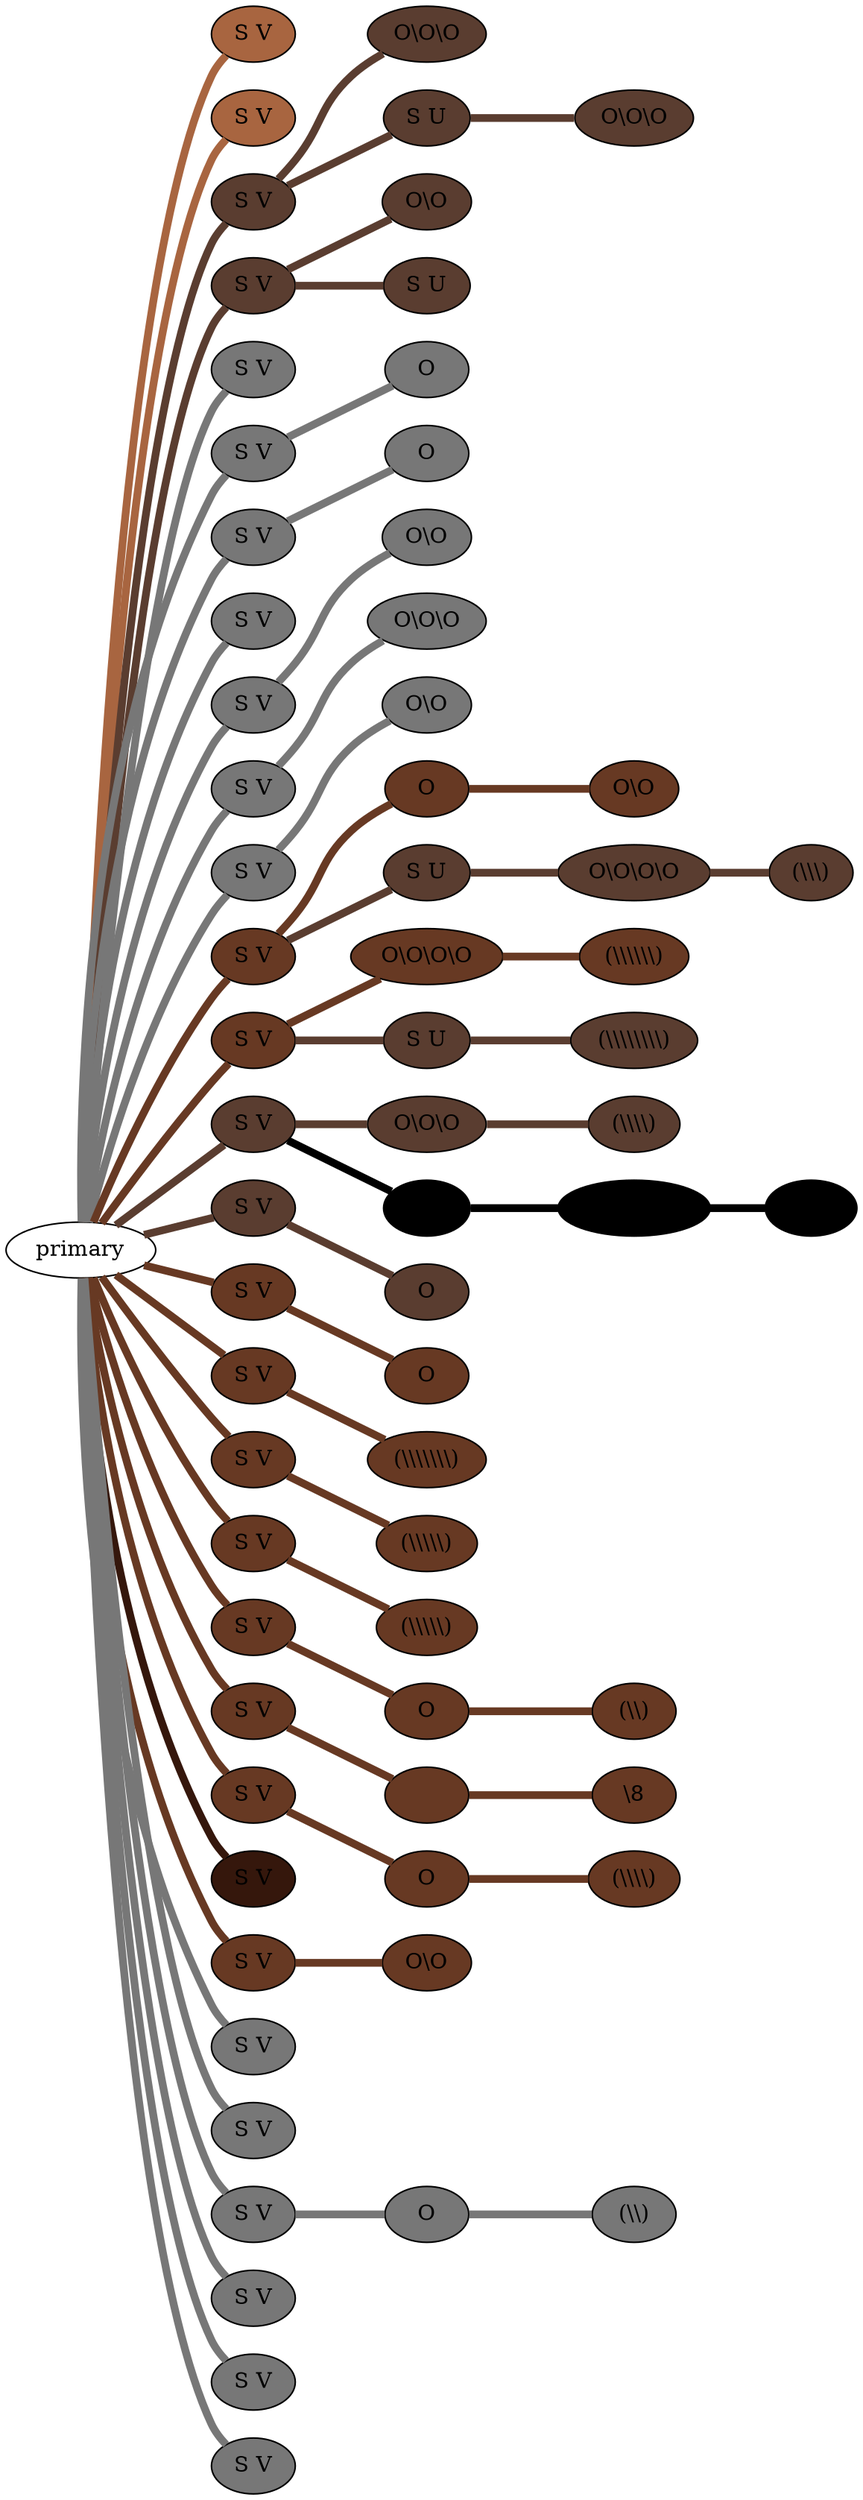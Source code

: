 graph {
 graph [rankdir=LR]
"1" [qtype="pendant_node", pendant_colors="#A86540", pendant_ply="S", pendant_attach="V", pendant_length="0", label="S V", style=filled, fillcolor="#A86540"]
"primary" -- "1" [qtype="pendant_link",penwidth=5,color="#A86540"]
"2" [qtype="pendant_node", pendant_colors="#A86540", pendant_ply="S", pendant_attach="V", pendant_length="0", label="S V", style=filled, fillcolor="#A86540"]
"primary" -- "2" [qtype="pendant_link",penwidth=5,color="#A86540"]
"3" [qtype="pendant_node", pendant_colors="#5A3D30,#673923", pendant_ply="S", pendant_attach="V", pendant_length="14", label="S V", style=filled, fillcolor="#5A3D30"]
"primary" -- "3" [qtype="pendant_link",penwidth=5,color="#5A3D30"]
"3:0" [qtype="knot_node", knot_value="3", knot_type="S", knot_position="9.0", knot_spin="Z", label="O\\O\\O", style=filled, fillcolor="#5A3D30"]
"3" -- "3:0" [qtype="knot_link",penwidth=5,color="#5A3D30"]
"3s1" [qtype="pendant_node", pendant_colors="#5A3D30", pendant_ply="S", pendant_attach="U", pendant_length="7", label="S U", style=filled, fillcolor="#5A3D30"]
"3" -- "3s1" [qtype="pendant_link",penwidth=5,color="#5A3D30"]
"3s1:0" [qtype="knot_node", knot_value="3", knot_type="S", knot_position="3.0", knot_spin="Z", label="O\\O\\O", style=filled, fillcolor="#5A3D30"]
"3s1" -- "3s1:0" [qtype="knot_link",penwidth=5,color="#5A3D30"]
"4" [qtype="pendant_node", pendant_colors="#5A3D30,#777777", pendant_ply="S", pendant_attach="V", pendant_length="13", label="S V", style=filled, fillcolor="#5A3D30"]
"primary" -- "4" [qtype="pendant_link",penwidth=5,color="#5A3D30"]
"4:0" [qtype="knot_node", knot_value="2", knot_type="S", knot_position="9.0", knot_spin="Z", label="O\\O", style=filled, fillcolor="#5A3D30"]
"4" -- "4:0" [qtype="knot_link",penwidth=5,color="#5A3D30"]
"4s1" [qtype="pendant_node", pendant_colors="#5A3D30", pendant_ply="S", pendant_attach="U", pendant_length="6", label="S U", style=filled, fillcolor="#5A3D30"]
"4" -- "4s1" [qtype="pendant_link",penwidth=5,color="#5A3D30"]
"5" [qtype="pendant_node", pendant_colors="#777777", pendant_ply="S", pendant_attach="V", pendant_length="14", label="S V", style=filled, fillcolor="#777777"]
"primary" -- "5" [qtype="pendant_link",penwidth=5,color="#777777"]
"6" [qtype="pendant_node", pendant_colors="#777777", pendant_ply="S", pendant_attach="V", pendant_length="13", label="S V", style=filled, fillcolor="#777777"]
"primary" -- "6" [qtype="pendant_link",penwidth=5,color="#777777"]
"6:0" [qtype="knot_node", knot_value="1", knot_type="S", knot_position="9.5", knot_spin="Z", label="O", style=filled, fillcolor="#777777"]
"6" -- "6:0" [qtype="knot_link",penwidth=5,color="#777777"]
"7" [qtype="pendant_node", pendant_colors="#777777", pendant_ply="S", pendant_attach="V", pendant_length="14", label="S V", style=filled, fillcolor="#777777"]
"primary" -- "7" [qtype="pendant_link",penwidth=5,color="#777777"]
"7:0" [qtype="knot_node", knot_value="1", knot_type="S", knot_position="9.5", knot_spin="Z", label="O", style=filled, fillcolor="#777777"]
"7" -- "7:0" [qtype="knot_link",penwidth=5,color="#777777"]
"8" [qtype="pendant_node", pendant_colors="#777777", pendant_ply="S", pendant_attach="V", pendant_length="8", label="S V", style=filled, fillcolor="#777777"]
"primary" -- "8" [qtype="pendant_link",penwidth=5,color="#777777"]
"9" [qtype="pendant_node", pendant_colors="#777777", pendant_ply="S", pendant_attach="V", pendant_length="14", label="S V", style=filled, fillcolor="#777777"]
"primary" -- "9" [qtype="pendant_link",penwidth=5,color="#777777"]
"9:0" [qtype="knot_node", knot_value="2", knot_type="S", knot_position="10.0", knot_spin="Z", label="O\\O", style=filled, fillcolor="#777777"]
"9" -- "9:0" [qtype="knot_link",penwidth=5,color="#777777"]
"10" [qtype="pendant_node", pendant_colors="#777777", pendant_ply="S", pendant_attach="V", pendant_length="11", label="S V", style=filled, fillcolor="#777777"]
"primary" -- "10" [qtype="pendant_link",penwidth=5,color="#777777"]
"10:0" [qtype="knot_node", knot_value="3", knot_type="S", knot_position="10.0", knot_spin="Z", label="O\\O\\O", style=filled, fillcolor="#777777"]
"10" -- "10:0" [qtype="knot_link",penwidth=5,color="#777777"]
"11" [qtype="pendant_node", pendant_colors="#777777", pendant_ply="S", pendant_attach="V", pendant_length="14", label="S V", style=filled, fillcolor="#777777"]
"primary" -- "11" [qtype="pendant_link",penwidth=5,color="#777777"]
"11:0" [qtype="knot_node", knot_value="2", knot_type="S", knot_position="13.0", knot_spin="Z", label="O\\O", style=filled, fillcolor="#777777"]
"11" -- "11:0" [qtype="knot_link",penwidth=5,color="#777777"]
"12" [qtype="pendant_node", pendant_colors="#673923", pendant_ply="S", pendant_attach="V", pendant_length="20", label="S V", style=filled, fillcolor="#673923"]
"primary" -- "12" [qtype="pendant_link",penwidth=5,color="#673923"]
"12:0" [qtype="knot_node", knot_value="1", knot_type="S", knot_position="3.5", knot_spin="Z", label="O", style=filled, fillcolor="#673923"]
"12" -- "12:0" [qtype="knot_link",penwidth=5,color="#673923"]
"12:1" [qtype="knot_node", knot_value="2", knot_type="S", knot_position="10.5", knot_spin="Z", label="O\\O", style=filled, fillcolor="#673923"]
"12:0" -- "12:1" [qtype="knot_link",penwidth=5,color="#673923"]
"12s1" [qtype="pendant_node", pendant_colors="#5A3D30", pendant_ply="S", pendant_attach="U", pendant_length="15", label="S U", style=filled, fillcolor="#5A3D30"]
"12" -- "12s1" [qtype="pendant_link",penwidth=5,color="#5A3D30"]
"12s1:0" [qtype="knot_node", knot_value="4", knot_type="S", knot_position="4.5", knot_spin="Z", label="O\\O\\O\\O", style=filled, fillcolor="#5A3D30"]
"12s1" -- "12s1:0" [qtype="knot_link",penwidth=5,color="#5A3D30"]
"12s1:1" [qtype="knot_node", knot_value="3", knot_type="L", knot_position="13.5", knot_spin="Z", label="(\\\\\\)", style=filled, fillcolor="#5A3D30"]
"12s1:0" -- "12s1:1" [qtype="knot_link",penwidth=5,color="#5A3D30"]
"13" [qtype="pendant_node", pendant_colors="#673923", pendant_ply="S", pendant_attach="V", pendant_length="26", label="S V", style=filled, fillcolor="#673923"]
"primary" -- "13" [qtype="pendant_link",penwidth=5,color="#673923"]
"13:0" [qtype="knot_node", knot_value="4", knot_type="S", knot_position="11.5", knot_spin="Z", label="O\\O\\O\\O", style=filled, fillcolor="#673923"]
"13" -- "13:0" [qtype="knot_link",penwidth=5,color="#673923"]
"13:1" [qtype="knot_node", knot_value="6", knot_type="L", knot_position="20.5", knot_spin="Z", label="(\\\\\\\\\\\\)", style=filled, fillcolor="#673923"]
"13:0" -- "13:1" [qtype="knot_link",penwidth=5,color="#673923"]
"13s1" [qtype="pendant_node", pendant_colors="#5A3D30", pendant_ply="S", pendant_attach="U", pendant_length="21", label="S U", style=filled, fillcolor="#5A3D30"]
"13" -- "13s1" [qtype="pendant_link",penwidth=5,color="#5A3D30"]
"13s1:0" [qtype="knot_node", knot_value="8", knot_type="L", knot_position="14.0", knot_spin="Z", label="(\\\\\\\\\\\\\\\\)", style=filled, fillcolor="#5A3D30"]
"13s1" -- "13s1:0" [qtype="knot_link",penwidth=5,color="#5A3D30"]
"14" [qtype="pendant_node", pendant_colors="#5A3D30", pendant_ply="S", pendant_attach="V", pendant_length="30", label="S V", style=filled, fillcolor="#5A3D30"]
"primary" -- "14" [qtype="pendant_link",penwidth=5,color="#5A3D30"]
"14:0" [qtype="knot_node", knot_value="3", knot_type="S", knot_position="4.5", knot_spin="Z", label="O\\O\\O", style=filled, fillcolor="#5A3D30"]
"14" -- "14:0" [qtype="knot_link",penwidth=5,color="#5A3D30"]
"14:1" [qtype="knot_node", knot_value="4", knot_type="L", knot_position="20.5", knot_spin="Z", label="(\\\\\\\\)", style=filled, fillcolor="#5A3D30"]
"14:0" -- "14:1" [qtype="knot_link",penwidth=5,color="#5A3D30"]
"14s1" [qtype="pendant_node", pendant_colors="#000000", pendant_ply="S", pendant_attach="U", pendant_length="21", label="S U", style=filled, fillcolor="#000000"]
"14" -- "14s1" [qtype="pendant_link",penwidth=5,color="#000000"]
"14s1:0" [qtype="knot_node", knot_value="4", knot_type="S", knot_position="4.5", knot_spin="S", label="O/O/O/O", style=filled, fillcolor="#000000"]
"14s1" -- "14s1:0" [qtype="knot_link",penwidth=5,color="#000000"]
"14s1:1" [qtype="knot_node", knot_value="4", knot_type="L", knot_position="13.0", knot_spin="Z", label="(\\\\\\\\)", style=filled, fillcolor="#000000"]
"14s1:0" -- "14s1:1" [qtype="knot_link",penwidth=5,color="#000000"]
"15" [qtype="pendant_node", pendant_colors="#5A3D30,#777777", pendant_ply="S", pendant_attach="V", pendant_length="25", label="S V", style=filled, fillcolor="#5A3D30"]
"primary" -- "15" [qtype="pendant_link",penwidth=5,color="#5A3D30"]
"15:0" [qtype="knot_node", knot_value="1", knot_type="S", knot_position="11.5", knot_spin="Z", label="O", style=filled, fillcolor="#5A3D30"]
"15" -- "15:0" [qtype="knot_link",penwidth=5,color="#5A3D30"]
"16" [qtype="pendant_node", pendant_colors="#673923", pendant_ply="S", pendant_attach="V", pendant_length="21", label="S V", style=filled, fillcolor="#673923"]
"primary" -- "16" [qtype="pendant_link",penwidth=5,color="#673923"]
"16:0" [qtype="knot_node", knot_value="1", knot_type="S", knot_position="11.5", knot_spin="Z", label="O", style=filled, fillcolor="#673923"]
"16" -- "16:0" [qtype="knot_link",penwidth=5,color="#673923"]
"17" [qtype="pendant_node", pendant_colors="#673923", pendant_ply="S", pendant_attach="V", pendant_length="37", label="S V", style=filled, fillcolor="#673923"]
"primary" -- "17" [qtype="pendant_link",penwidth=5,color="#673923"]
"17:0" [qtype="knot_node", knot_value="7", knot_type="L", knot_position="21.0", knot_spin="Z", label="(\\\\\\\\\\\\\\)", style=filled, fillcolor="#673923"]
"17" -- "17:0" [qtype="knot_link",penwidth=5,color="#673923"]
"18" [qtype="pendant_node", pendant_colors="#673923", pendant_ply="S", pendant_attach="V", pendant_length="29", label="S V", style=filled, fillcolor="#673923"]
"primary" -- "18" [qtype="pendant_link",penwidth=5,color="#673923"]
"18:0" [qtype="knot_node", knot_value="5", knot_type="L", knot_position="20.0", knot_spin="Z", label="(\\\\\\\\\\)", style=filled, fillcolor="#673923"]
"18" -- "18:0" [qtype="knot_link",penwidth=5,color="#673923"]
"19" [qtype="pendant_node", pendant_colors="#673923", pendant_ply="S", pendant_attach="V", pendant_length="27", label="S V", style=filled, fillcolor="#673923"]
"primary" -- "19" [qtype="pendant_link",penwidth=5,color="#673923"]
"19:0" [qtype="knot_node", knot_value="5", knot_type="L", knot_position="19.5", knot_spin="Z", label="(\\\\\\\\\\)", style=filled, fillcolor="#673923"]
"19" -- "19:0" [qtype="knot_link",penwidth=5,color="#673923"]
"20" [qtype="pendant_node", pendant_colors="#673923", pendant_ply="S", pendant_attach="V", pendant_length="23", label="S V", style=filled, fillcolor="#673923"]
"primary" -- "20" [qtype="pendant_link",penwidth=5,color="#673923"]
"20:0" [qtype="knot_node", knot_value="1", knot_type="S", knot_position="12.0", knot_spin="Z", label="O", style=filled, fillcolor="#673923"]
"20" -- "20:0" [qtype="knot_link",penwidth=5,color="#673923"]
"20:1" [qtype="knot_node", knot_value="2", knot_type="L", knot_position="20.5", knot_spin="Z", label="(\\\\)", style=filled, fillcolor="#673923"]
"20:0" -- "20:1" [qtype="knot_link",penwidth=5,color="#673923"]
"21" [qtype="pendant_node", pendant_colors="#673923", pendant_ply="S", pendant_attach="V", pendant_length="33", label="S V", style=filled, fillcolor="#673923"]
"primary" -- "21" [qtype="pendant_link",penwidth=5,color="#673923"]
"21:0" [qtype="knot_node", knot_value="1", knot_type="", knot_position="12.0", knot_spin="Z", label="", style=filled, fillcolor="#673923"]
"21" -- "21:0" [qtype="knot_link",penwidth=5,color="#673923"]
"21:1" [qtype="knot_node", knot_value="1", knot_type="E", knot_position="21.0", knot_spin="Z", label="\\8", style=filled, fillcolor="#673923"]
"21:0" -- "21:1" [qtype="knot_link",penwidth=5,color="#673923"]
"22" [qtype="pendant_node", pendant_colors="#673923", pendant_ply="S", pendant_attach="V", pendant_length="42", label="S V", style=filled, fillcolor="#673923"]
"primary" -- "22" [qtype="pendant_link",penwidth=5,color="#673923"]
"22:0" [qtype="knot_node", knot_value="1", knot_type="S", knot_position="12.5", knot_spin="Z", label="O", style=filled, fillcolor="#673923"]
"22" -- "22:0" [qtype="knot_link",penwidth=5,color="#673923"]
"22:1" [qtype="knot_node", knot_value="4", knot_type="L", knot_position="22.0", knot_spin="Z", label="(\\\\\\\\)", style=filled, fillcolor="#673923"]
"22:0" -- "22:1" [qtype="knot_link",penwidth=5,color="#673923"]
"23" [qtype="pendant_node", pendant_colors="#35170C,#777777", pendant_ply="S", pendant_attach="V", pendant_length="2", label="S V", style=filled, fillcolor="#35170C"]
"primary" -- "23" [qtype="pendant_link",penwidth=5,color="#35170C"]
"24" [qtype="pendant_node", pendant_colors="#673923,#777777", pendant_ply="S", pendant_attach="V", pendant_length="33", label="S V", style=filled, fillcolor="#673923"]
"primary" -- "24" [qtype="pendant_link",penwidth=5,color="#673923"]
"24:0" [qtype="knot_node", knot_value="2", knot_type="S", knot_position="22.5", knot_spin="Z", label="O\\O", style=filled, fillcolor="#673923"]
"24" -- "24:0" [qtype="knot_link",penwidth=5,color="#673923"]
"25" [qtype="pendant_node", pendant_colors="#777777", pendant_ply="S", pendant_attach="V", pendant_length="4", label="S V", style=filled, fillcolor="#777777"]
"primary" -- "25" [qtype="pendant_link",penwidth=5,color="#777777"]
"26" [qtype="pendant_node", pendant_colors="#777777", pendant_ply="S", pendant_attach="V", pendant_length="4", label="S V", style=filled, fillcolor="#777777"]
"primary" -- "26" [qtype="pendant_link",penwidth=5,color="#777777"]
"27" [qtype="pendant_node", pendant_colors="#777777", pendant_ply="S", pendant_attach="V", pendant_length="29", label="S V", style=filled, fillcolor="#777777"]
"primary" -- "27" [qtype="pendant_link",penwidth=5,color="#777777"]
"27:0" [qtype="knot_node", knot_value="1", knot_type="S", knot_position="11.5", knot_spin="Z", label="O", style=filled, fillcolor="#777777"]
"27" -- "27:0" [qtype="knot_link",penwidth=5,color="#777777"]
"27:1" [qtype="knot_node", knot_value="2", knot_type="L", knot_position="22.0", knot_spin="Z", label="(\\\\)", style=filled, fillcolor="#777777"]
"27:0" -- "27:1" [qtype="knot_link",penwidth=5,color="#777777"]
"28" [qtype="pendant_node", pendant_colors="#777777", pendant_ply="S", pendant_attach="V", pendant_length="3", label="S V", style=filled, fillcolor="#777777"]
"primary" -- "28" [qtype="pendant_link",penwidth=5,color="#777777"]
"29" [qtype="pendant_node", pendant_colors="#777777", pendant_ply="S", pendant_attach="V", pendant_length="10", label="S V", style=filled, fillcolor="#777777"]
"primary" -- "29" [qtype="pendant_link",penwidth=5,color="#777777"]
"30" [qtype="pendant_node", pendant_colors="#777777", pendant_ply="S", pendant_attach="V", pendant_length="12", label="S V", style=filled, fillcolor="#777777"]
"primary" -- "30" [qtype="pendant_link",penwidth=5,color="#777777"]
}
